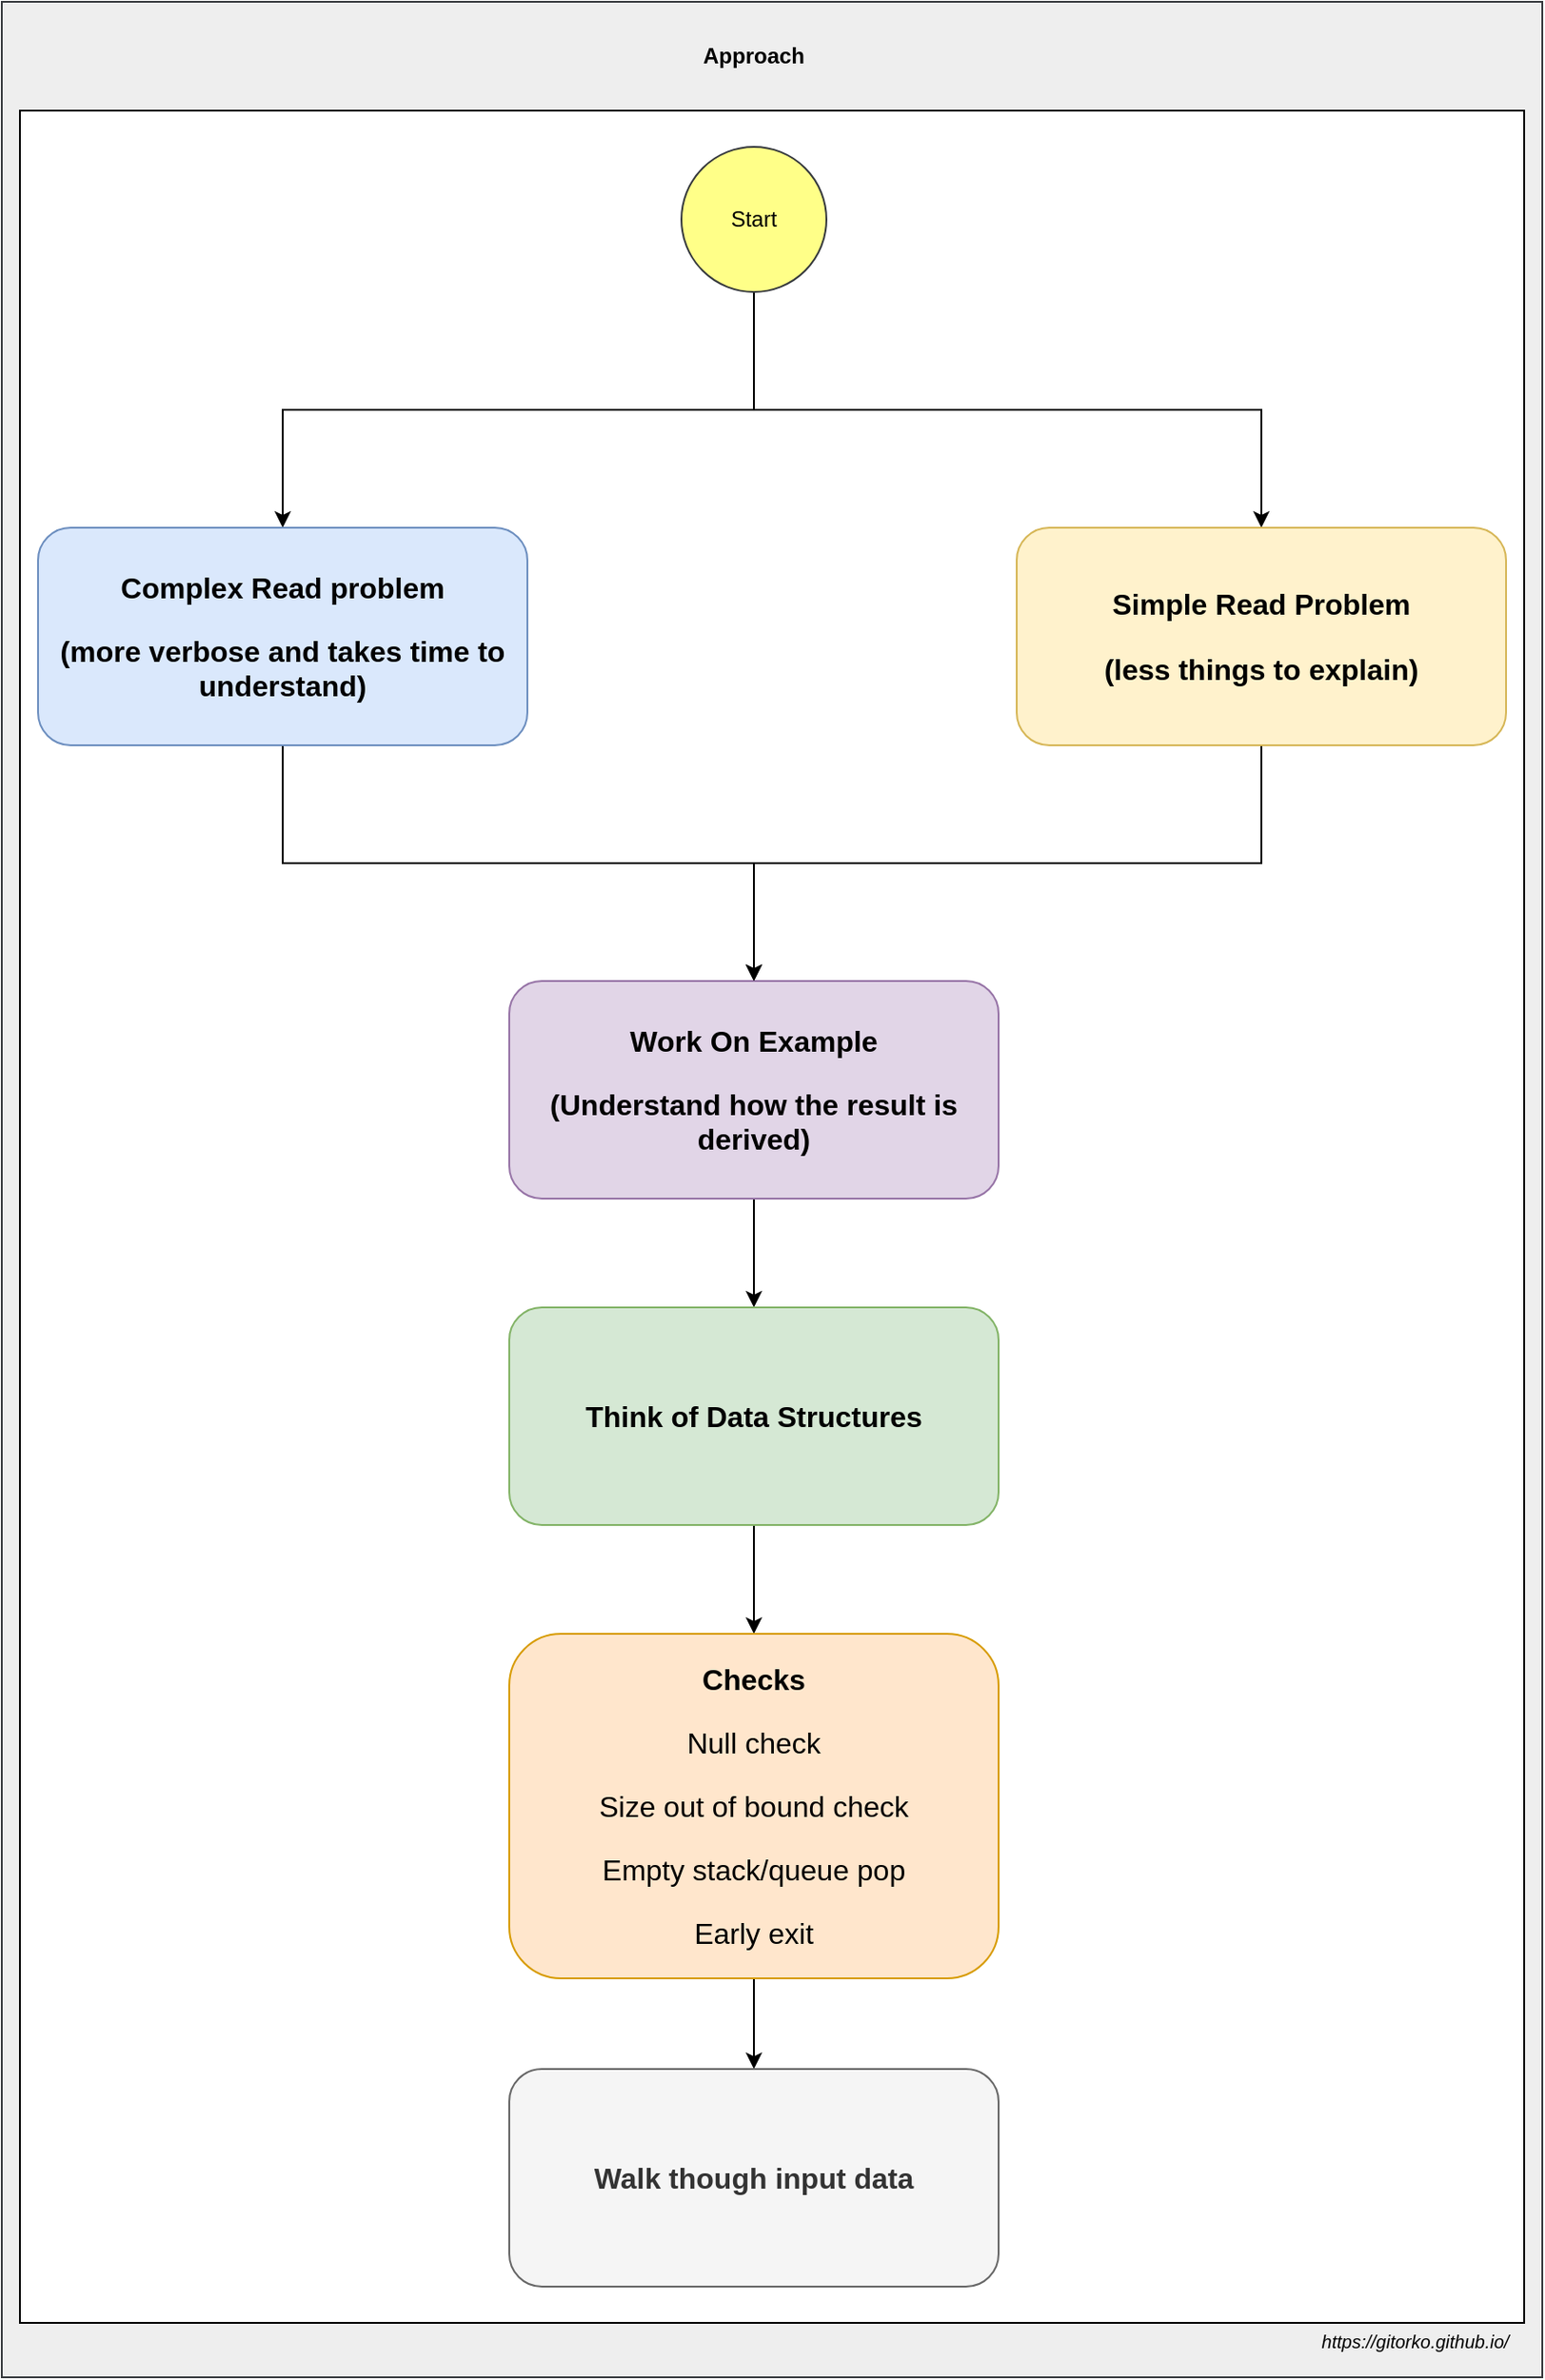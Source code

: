 <mxfile version="12.6.5" type="device"><diagram id="4qhFAtRW3KoRfuxSJcAF" name="Page-1"><mxGraphModel dx="3265" dy="2130" grid="1" gridSize="10" guides="1" tooltips="1" connect="1" arrows="1" fold="1" page="1" pageScale="1" pageWidth="500" pageHeight="1200" math="0" shadow="0"><root><mxCell id="0"/><mxCell id="1" parent="0"/><mxCell id="2PCIh-hbmbWmbAbe35JB-19" value="" style="rounded=0;whiteSpace=wrap;html=1;fillColor=#eeeeee;strokeColor=#36393d;" vertex="1" parent="1"><mxGeometry x="-460" y="40" width="850" height="1310" as="geometry"/></mxCell><mxCell id="2PCIh-hbmbWmbAbe35JB-18" value="" style="rounded=0;whiteSpace=wrap;html=1;" vertex="1" parent="1"><mxGeometry x="-450" y="100" width="830" height="1220" as="geometry"/></mxCell><mxCell id="2PCIh-hbmbWmbAbe35JB-16" style="edgeStyle=orthogonalEdgeStyle;rounded=0;orthogonalLoop=1;jettySize=auto;html=1;exitX=0.5;exitY=1;exitDx=0;exitDy=0;" edge="1" parent="1" source="2PCIh-hbmbWmbAbe35JB-2" target="2PCIh-hbmbWmbAbe35JB-4"><mxGeometry relative="1" as="geometry"/></mxCell><mxCell id="2PCIh-hbmbWmbAbe35JB-17" style="edgeStyle=orthogonalEdgeStyle;rounded=0;orthogonalLoop=1;jettySize=auto;html=1;exitX=0.5;exitY=1;exitDx=0;exitDy=0;" edge="1" parent="1" source="2PCIh-hbmbWmbAbe35JB-2" target="2PCIh-hbmbWmbAbe35JB-3"><mxGeometry relative="1" as="geometry"/></mxCell><mxCell id="2PCIh-hbmbWmbAbe35JB-2" value="Start" style="ellipse;whiteSpace=wrap;html=1;aspect=fixed;fillColor=#ffff88;strokeColor=#36393d;" vertex="1" parent="1"><mxGeometry x="-85" y="120" width="80" height="80" as="geometry"/></mxCell><mxCell id="2PCIh-hbmbWmbAbe35JB-7" value="" style="edgeStyle=orthogonalEdgeStyle;rounded=0;orthogonalLoop=1;jettySize=auto;html=1;" edge="1" parent="1" source="2PCIh-hbmbWmbAbe35JB-3" target="2PCIh-hbmbWmbAbe35JB-6"><mxGeometry relative="1" as="geometry"/></mxCell><mxCell id="2PCIh-hbmbWmbAbe35JB-3" value="&lt;p style=&quot;font-size: medium ; white-space: normal&quot;&gt;&lt;strong&gt;Complex Read problem&lt;/strong&gt;&lt;/p&gt;&lt;p style=&quot;font-size: medium ; white-space: normal&quot;&gt;&lt;strong&gt;(more verbose and takes time to understand)&lt;/strong&gt;&lt;/p&gt;" style="rounded=1;whiteSpace=wrap;html=1;fillColor=#dae8fc;strokeColor=#6c8ebf;" vertex="1" parent="1"><mxGeometry x="-440" y="330" width="270" height="120" as="geometry"/></mxCell><mxCell id="2PCIh-hbmbWmbAbe35JB-9" value="" style="edgeStyle=orthogonalEdgeStyle;rounded=0;orthogonalLoop=1;jettySize=auto;html=1;" edge="1" parent="1" source="2PCIh-hbmbWmbAbe35JB-6" target="2PCIh-hbmbWmbAbe35JB-8"><mxGeometry relative="1" as="geometry"/></mxCell><mxCell id="2PCIh-hbmbWmbAbe35JB-6" value="&lt;p style=&quot;font-size: medium&quot;&gt;&lt;strong&gt;Work On Example&lt;/strong&gt;&lt;/p&gt;&lt;p style=&quot;font-size: medium&quot;&gt;&lt;strong&gt;(Understand how the result is derived)&lt;/strong&gt;&lt;/p&gt;" style="rounded=1;whiteSpace=wrap;html=1;fillColor=#e1d5e7;strokeColor=#9673a6;" vertex="1" parent="1"><mxGeometry x="-180" y="580" width="270" height="120" as="geometry"/></mxCell><mxCell id="2PCIh-hbmbWmbAbe35JB-12" value="" style="edgeStyle=orthogonalEdgeStyle;rounded=0;orthogonalLoop=1;jettySize=auto;html=1;" edge="1" parent="1" source="2PCIh-hbmbWmbAbe35JB-8" target="2PCIh-hbmbWmbAbe35JB-11"><mxGeometry relative="1" as="geometry"/></mxCell><mxCell id="2PCIh-hbmbWmbAbe35JB-8" value="&lt;p style=&quot;font-size: medium&quot;&gt;&lt;strong&gt;Think of Data Structures&lt;/strong&gt;&lt;br&gt;&lt;/p&gt;" style="rounded=1;whiteSpace=wrap;html=1;fillColor=#d5e8d4;strokeColor=#82b366;" vertex="1" parent="1"><mxGeometry x="-180" y="760" width="270" height="120" as="geometry"/></mxCell><mxCell id="2PCIh-hbmbWmbAbe35JB-14" value="" style="edgeStyle=orthogonalEdgeStyle;rounded=0;orthogonalLoop=1;jettySize=auto;html=1;" edge="1" parent="1" source="2PCIh-hbmbWmbAbe35JB-11" target="2PCIh-hbmbWmbAbe35JB-13"><mxGeometry relative="1" as="geometry"/></mxCell><mxCell id="2PCIh-hbmbWmbAbe35JB-11" value="&lt;p style=&quot;font-size: medium&quot;&gt;&lt;strong&gt;Checks&lt;/strong&gt;&lt;/p&gt;&lt;p style=&quot;font-size: medium&quot;&gt;Null check&lt;/p&gt;&lt;p style=&quot;font-size: medium&quot;&gt;Size out of bound check&lt;/p&gt;&lt;p style=&quot;font-size: medium&quot;&gt;Empty stack/queue pop&lt;/p&gt;&lt;p style=&quot;font-size: medium&quot;&gt;Early exit&lt;/p&gt;" style="rounded=1;whiteSpace=wrap;html=1;fillColor=#ffe6cc;strokeColor=#d79b00;" vertex="1" parent="1"><mxGeometry x="-180" y="940" width="270" height="190" as="geometry"/></mxCell><mxCell id="2PCIh-hbmbWmbAbe35JB-13" value="&lt;p style=&quot;font-size: medium&quot;&gt;&lt;span&gt;Walk though input data&lt;/span&gt;&lt;br&gt;&lt;/p&gt;" style="rounded=1;whiteSpace=wrap;html=1;fontStyle=1;fillColor=#f5f5f5;strokeColor=#666666;fontColor=#333333;" vertex="1" parent="1"><mxGeometry x="-180" y="1180" width="270" height="120" as="geometry"/></mxCell><mxCell id="2PCIh-hbmbWmbAbe35JB-15" style="edgeStyle=orthogonalEdgeStyle;rounded=0;orthogonalLoop=1;jettySize=auto;html=1;entryX=0.5;entryY=0;entryDx=0;entryDy=0;exitX=0.5;exitY=1;exitDx=0;exitDy=0;" edge="1" parent="1" source="2PCIh-hbmbWmbAbe35JB-4" target="2PCIh-hbmbWmbAbe35JB-6"><mxGeometry relative="1" as="geometry"/></mxCell><mxCell id="2PCIh-hbmbWmbAbe35JB-4" value="&lt;p style=&quot;font-size: medium&quot;&gt;&lt;strong&gt;Simple Read Problem&lt;/strong&gt;&lt;/p&gt;&lt;p style=&quot;font-size: medium&quot;&gt;&lt;strong&gt;(less things to explain)&lt;/strong&gt;&lt;/p&gt;" style="rounded=1;whiteSpace=wrap;html=1;fillColor=#fff2cc;strokeColor=#d6b656;" vertex="1" parent="1"><mxGeometry x="100" y="330" width="270" height="120" as="geometry"/></mxCell><mxCell id="2PCIh-hbmbWmbAbe35JB-20" value="Approach" style="text;html=1;strokeColor=none;fillColor=none;align=center;verticalAlign=middle;whiteSpace=wrap;rounded=0;fontStyle=1" vertex="1" parent="1"><mxGeometry x="-65" y="60" width="40" height="20" as="geometry"/></mxCell><mxCell id="2PCIh-hbmbWmbAbe35JB-21" value="&lt;font style=&quot;font-size: 10px&quot;&gt;&lt;i&gt;https://gitorko.github.io/&lt;/i&gt;&lt;/font&gt;" style="text;html=1;strokeColor=none;fillColor=none;align=center;verticalAlign=middle;whiteSpace=wrap;rounded=0;" vertex="1" parent="1"><mxGeometry x="260" y="1320" width="120" height="20" as="geometry"/></mxCell></root></mxGraphModel></diagram></mxfile>